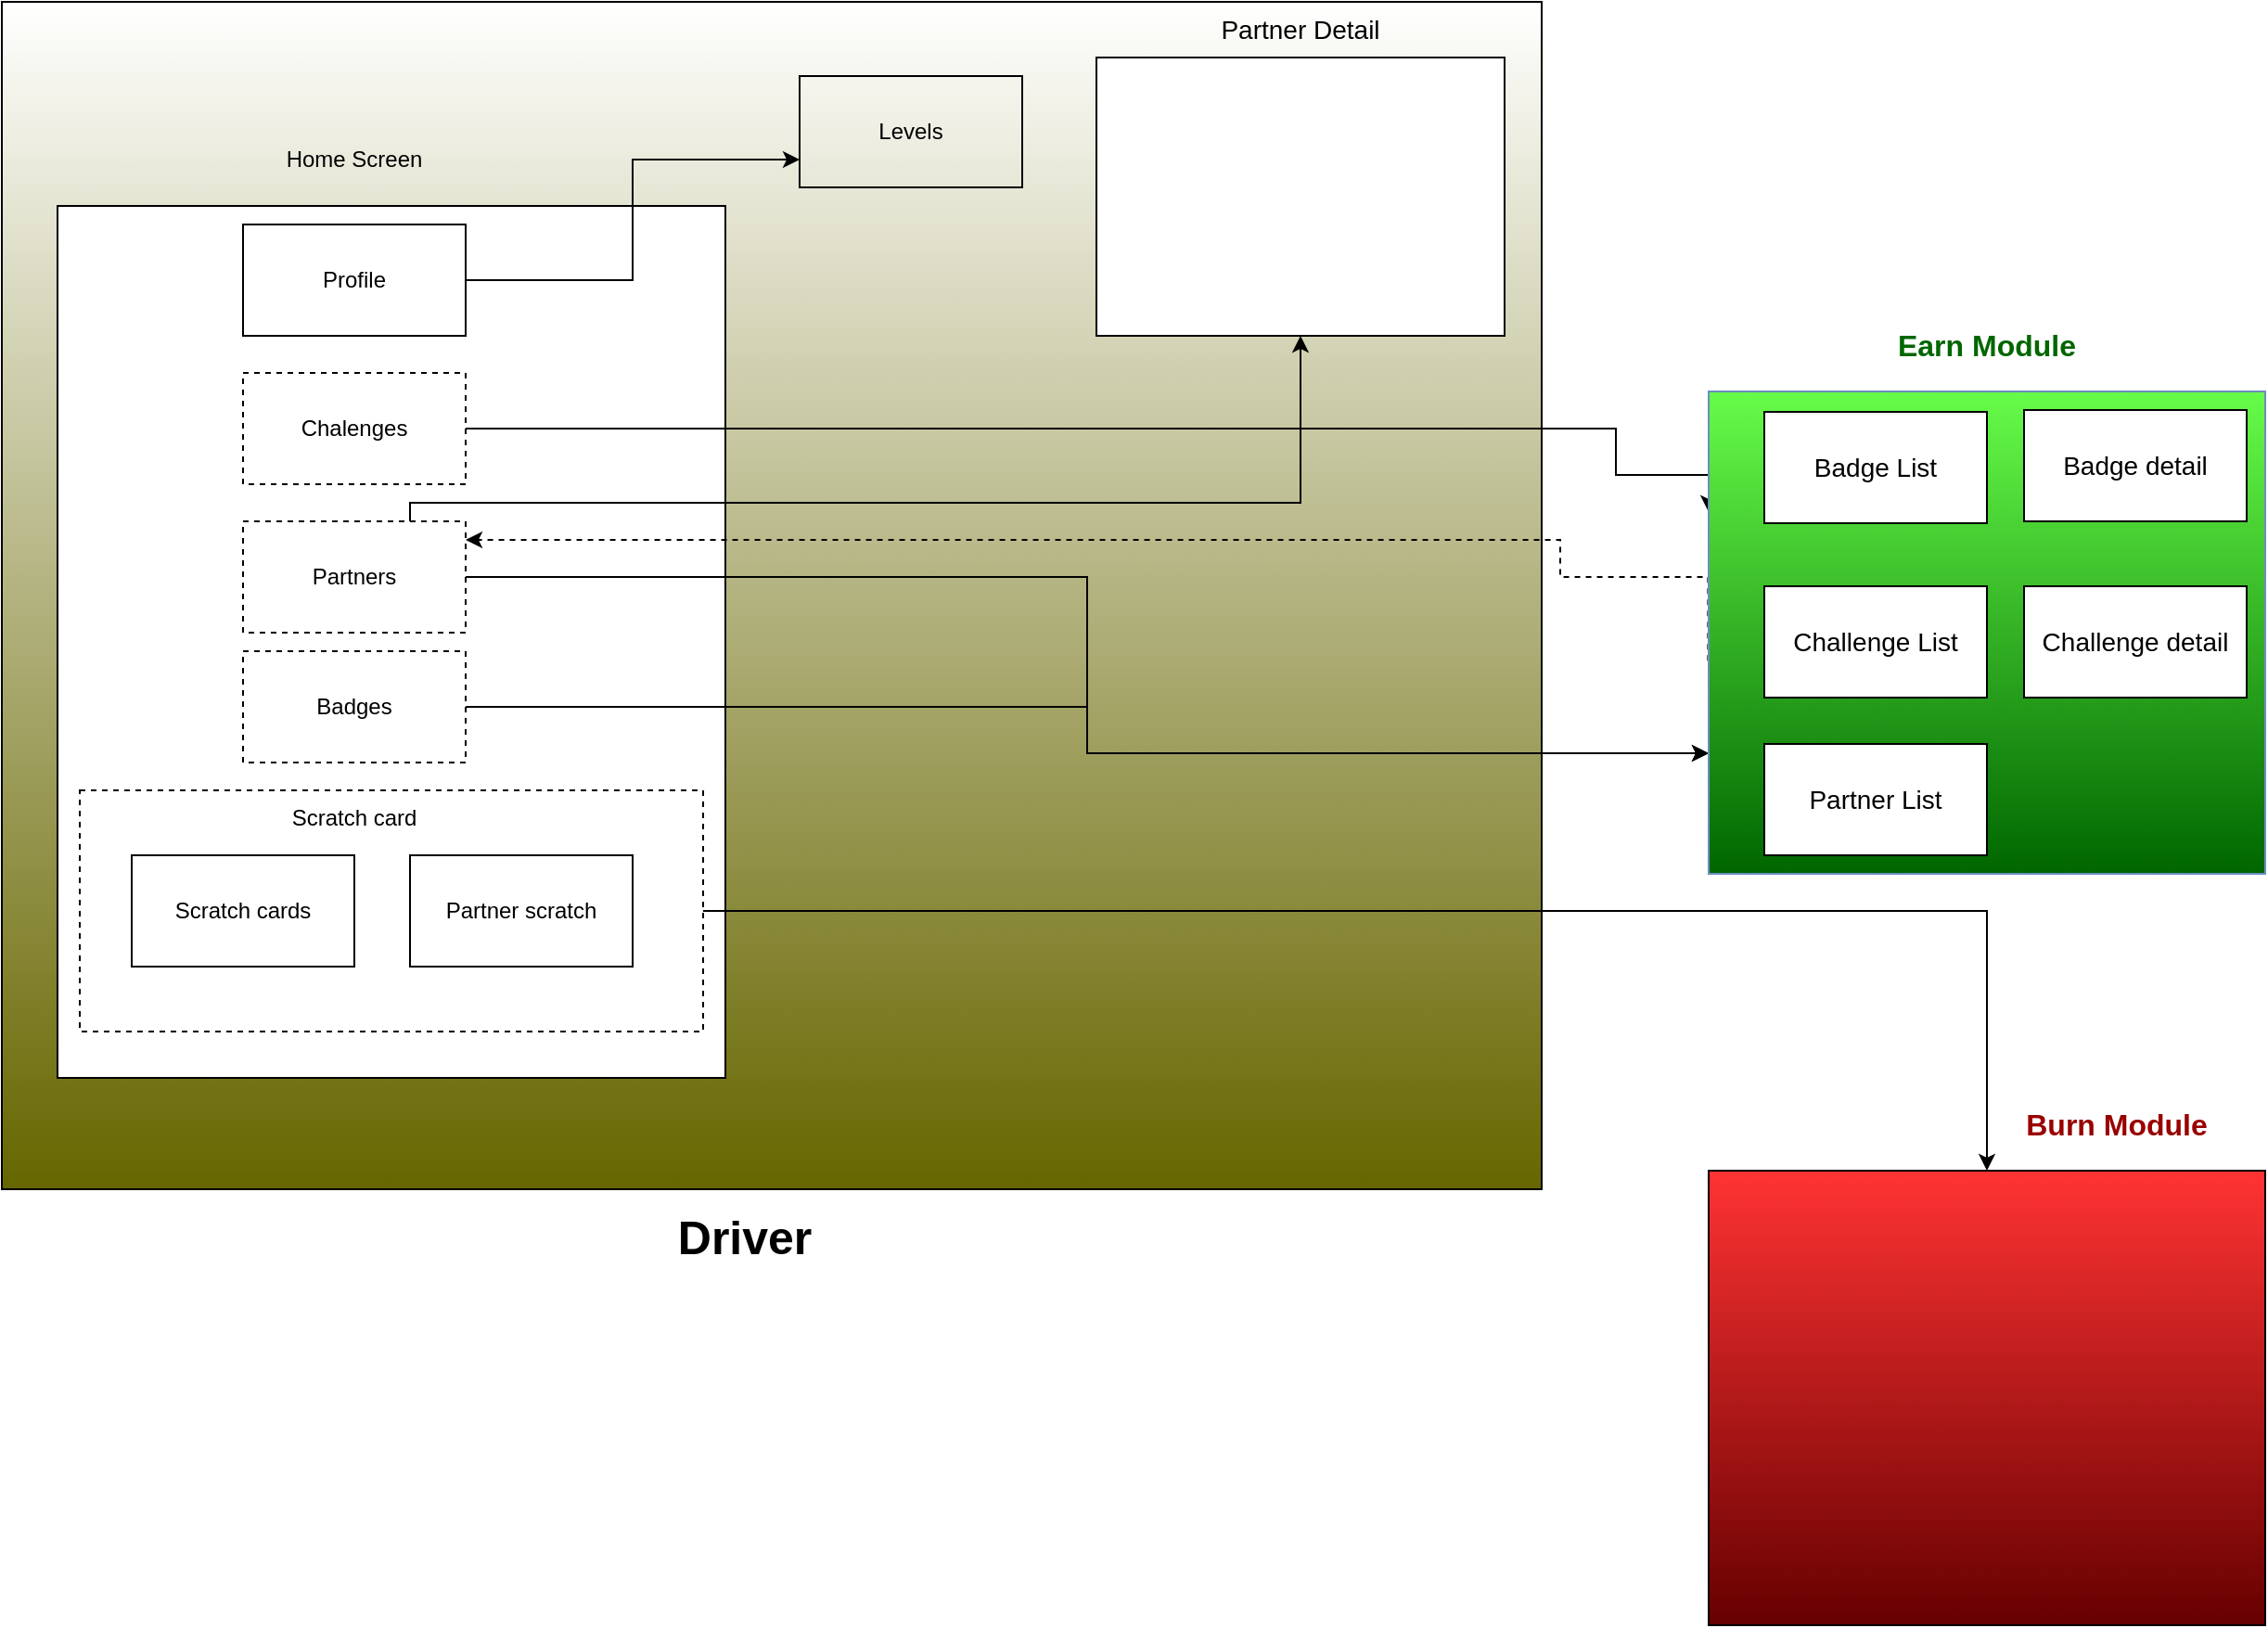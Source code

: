 <mxfile version="20.0.1" type="github">
  <diagram id="C5RBs43oDa-KdzZeNtuy" name="Page-1">
    <mxGraphModel dx="1186" dy="881" grid="1" gridSize="10" guides="1" tooltips="1" connect="1" arrows="1" fold="1" page="1" pageScale="1" pageWidth="827" pageHeight="1169" math="0" shadow="0">
      <root>
        <mxCell id="WIyWlLk6GJQsqaUBKTNV-0" />
        <mxCell id="WIyWlLk6GJQsqaUBKTNV-1" parent="WIyWlLk6GJQsqaUBKTNV-0" />
        <mxCell id="8gOTMGS7u2JTwowvSYQe-24" value="" style="rounded=0;whiteSpace=wrap;html=1;fontSize=16;fontColor=#990000;fillColor=default;gradientColor=#666600;" vertex="1" parent="WIyWlLk6GJQsqaUBKTNV-1">
          <mxGeometry x="10" y="10" width="830" height="640" as="geometry" />
        </mxCell>
        <mxCell id="8gOTMGS7u2JTwowvSYQe-0" value="" style="rounded=0;whiteSpace=wrap;html=1;" vertex="1" parent="WIyWlLk6GJQsqaUBKTNV-1">
          <mxGeometry x="40" y="120" width="360" height="470" as="geometry" />
        </mxCell>
        <mxCell id="8gOTMGS7u2JTwowvSYQe-18" style="edgeStyle=orthogonalEdgeStyle;rounded=0;orthogonalLoop=1;jettySize=auto;html=1;entryX=0;entryY=0.75;entryDx=0;entryDy=0;fontSize=16;fontColor=#006600;" edge="1" parent="WIyWlLk6GJQsqaUBKTNV-1" source="8gOTMGS7u2JTwowvSYQe-1" target="8gOTMGS7u2JTwowvSYQe-9">
          <mxGeometry relative="1" as="geometry" />
        </mxCell>
        <mxCell id="8gOTMGS7u2JTwowvSYQe-1" value="Profile" style="rounded=0;whiteSpace=wrap;html=1;" vertex="1" parent="WIyWlLk6GJQsqaUBKTNV-1">
          <mxGeometry x="140" y="130" width="120" height="60" as="geometry" />
        </mxCell>
        <mxCell id="8gOTMGS7u2JTwowvSYQe-21" style="edgeStyle=orthogonalEdgeStyle;rounded=0;orthogonalLoop=1;jettySize=auto;html=1;entryX=0;entryY=0.25;entryDx=0;entryDy=0;fontSize=16;fontColor=#006600;" edge="1" parent="WIyWlLk6GJQsqaUBKTNV-1" source="8gOTMGS7u2JTwowvSYQe-2" target="8gOTMGS7u2JTwowvSYQe-11">
          <mxGeometry relative="1" as="geometry">
            <Array as="points">
              <mxPoint x="880" y="240" />
              <mxPoint x="880" y="265" />
            </Array>
          </mxGeometry>
        </mxCell>
        <mxCell id="8gOTMGS7u2JTwowvSYQe-2" value="Chalenges" style="rounded=0;whiteSpace=wrap;html=1;dashed=1;" vertex="1" parent="WIyWlLk6GJQsqaUBKTNV-1">
          <mxGeometry x="140" y="210" width="120" height="60" as="geometry" />
        </mxCell>
        <mxCell id="8gOTMGS7u2JTwowvSYQe-28" style="edgeStyle=orthogonalEdgeStyle;rounded=0;orthogonalLoop=1;jettySize=auto;html=1;fontSize=14;fontColor=#000000;entryX=0;entryY=0.75;entryDx=0;entryDy=0;" edge="1" parent="WIyWlLk6GJQsqaUBKTNV-1" source="8gOTMGS7u2JTwowvSYQe-3" target="8gOTMGS7u2JTwowvSYQe-11">
          <mxGeometry relative="1" as="geometry">
            <mxPoint x="760" y="310" as="targetPoint" />
          </mxGeometry>
        </mxCell>
        <mxCell id="8gOTMGS7u2JTwowvSYQe-3" value="Badges" style="rounded=0;whiteSpace=wrap;html=1;dashed=1;" vertex="1" parent="WIyWlLk6GJQsqaUBKTNV-1">
          <mxGeometry x="140" y="360" width="120" height="60" as="geometry" />
        </mxCell>
        <mxCell id="8gOTMGS7u2JTwowvSYQe-16" style="edgeStyle=orthogonalEdgeStyle;rounded=0;orthogonalLoop=1;jettySize=auto;html=1;fontSize=16;fontColor=#FFF4F0;" edge="1" parent="WIyWlLk6GJQsqaUBKTNV-1" source="8gOTMGS7u2JTwowvSYQe-6" target="8gOTMGS7u2JTwowvSYQe-15">
          <mxGeometry relative="1" as="geometry" />
        </mxCell>
        <mxCell id="8gOTMGS7u2JTwowvSYQe-6" value="" style="rounded=0;whiteSpace=wrap;html=1;fillColor=none;dashed=1;" vertex="1" parent="WIyWlLk6GJQsqaUBKTNV-1">
          <mxGeometry x="52" y="435" width="336" height="130" as="geometry" />
        </mxCell>
        <mxCell id="8gOTMGS7u2JTwowvSYQe-4" value="Scratch cards" style="rounded=0;whiteSpace=wrap;html=1;" vertex="1" parent="WIyWlLk6GJQsqaUBKTNV-1">
          <mxGeometry x="80" y="470" width="120" height="60" as="geometry" />
        </mxCell>
        <mxCell id="8gOTMGS7u2JTwowvSYQe-5" value="Partner scratch" style="rounded=0;whiteSpace=wrap;html=1;" vertex="1" parent="WIyWlLk6GJQsqaUBKTNV-1">
          <mxGeometry x="230" y="470" width="120" height="60" as="geometry" />
        </mxCell>
        <mxCell id="8gOTMGS7u2JTwowvSYQe-7" value="Scratch card" style="text;html=1;strokeColor=none;fillColor=none;align=center;verticalAlign=middle;whiteSpace=wrap;rounded=0;dashed=1;" vertex="1" parent="WIyWlLk6GJQsqaUBKTNV-1">
          <mxGeometry x="145" y="435" width="110" height="30" as="geometry" />
        </mxCell>
        <mxCell id="8gOTMGS7u2JTwowvSYQe-8" value="Home Screen" style="text;html=1;strokeColor=none;fillColor=none;align=center;verticalAlign=middle;whiteSpace=wrap;rounded=0;dashed=1;" vertex="1" parent="WIyWlLk6GJQsqaUBKTNV-1">
          <mxGeometry x="130" y="80" width="140" height="30" as="geometry" />
        </mxCell>
        <mxCell id="8gOTMGS7u2JTwowvSYQe-9" value="Levels" style="rounded=0;whiteSpace=wrap;html=1;fillColor=none;" vertex="1" parent="WIyWlLk6GJQsqaUBKTNV-1">
          <mxGeometry x="440" y="50" width="120" height="60" as="geometry" />
        </mxCell>
        <mxCell id="8gOTMGS7u2JTwowvSYQe-22" style="edgeStyle=orthogonalEdgeStyle;rounded=0;orthogonalLoop=1;jettySize=auto;html=1;exitX=1;exitY=0.5;exitDx=0;exitDy=0;entryX=0;entryY=0.75;entryDx=0;entryDy=0;fontSize=16;fontColor=#006600;" edge="1" parent="WIyWlLk6GJQsqaUBKTNV-1" source="8gOTMGS7u2JTwowvSYQe-10" target="8gOTMGS7u2JTwowvSYQe-11">
          <mxGeometry relative="1" as="geometry" />
        </mxCell>
        <mxCell id="8gOTMGS7u2JTwowvSYQe-34" style="edgeStyle=orthogonalEdgeStyle;rounded=0;orthogonalLoop=1;jettySize=auto;html=1;exitX=0.75;exitY=0;exitDx=0;exitDy=0;fontSize=14;fontColor=#000000;" edge="1" parent="WIyWlLk6GJQsqaUBKTNV-1" source="8gOTMGS7u2JTwowvSYQe-10" target="8gOTMGS7u2JTwowvSYQe-32">
          <mxGeometry relative="1" as="geometry">
            <Array as="points">
              <mxPoint x="230" y="280" />
              <mxPoint x="710" y="280" />
            </Array>
          </mxGeometry>
        </mxCell>
        <mxCell id="8gOTMGS7u2JTwowvSYQe-10" value="Partners" style="rounded=0;whiteSpace=wrap;html=1;dashed=1;fillColor=none;" vertex="1" parent="WIyWlLk6GJQsqaUBKTNV-1">
          <mxGeometry x="140" y="290" width="120" height="60" as="geometry" />
        </mxCell>
        <mxCell id="8gOTMGS7u2JTwowvSYQe-19" style="edgeStyle=orthogonalEdgeStyle;rounded=0;orthogonalLoop=1;jettySize=auto;html=1;fontSize=16;fontColor=#006600;dashed=1;exitX=-0.001;exitY=0.558;exitDx=0;exitDy=0;exitPerimeter=0;" edge="1" parent="WIyWlLk6GJQsqaUBKTNV-1" source="8gOTMGS7u2JTwowvSYQe-11">
          <mxGeometry relative="1" as="geometry">
            <mxPoint x="850" y="335" as="sourcePoint" />
            <mxPoint x="260" y="300" as="targetPoint" />
            <Array as="points">
              <mxPoint x="850" y="320" />
              <mxPoint x="850" y="300" />
              <mxPoint x="260" y="300" />
            </Array>
          </mxGeometry>
        </mxCell>
        <mxCell id="8gOTMGS7u2JTwowvSYQe-11" value="" style="rounded=0;whiteSpace=wrap;html=1;fillColor=#67FC49;strokeColor=#6c8ebf;gradientColor=#006600;" vertex="1" parent="WIyWlLk6GJQsqaUBKTNV-1">
          <mxGeometry x="930" y="220" width="300" height="260" as="geometry" />
        </mxCell>
        <mxCell id="8gOTMGS7u2JTwowvSYQe-15" value="" style="rounded=0;whiteSpace=wrap;html=1;fontSize=16;fontColor=#FFF4F0;fillColor=#FF3333;gradientColor=#660000;" vertex="1" parent="WIyWlLk6GJQsqaUBKTNV-1">
          <mxGeometry x="930" y="640" width="300" height="245" as="geometry" />
        </mxCell>
        <mxCell id="8gOTMGS7u2JTwowvSYQe-17" value="&lt;b&gt;&lt;font color=&quot;#006600&quot;&gt;Earn Module&lt;/font&gt;&lt;/b&gt;" style="text;html=1;strokeColor=none;fillColor=none;align=center;verticalAlign=middle;whiteSpace=wrap;rounded=0;fontSize=16;fontColor=#FFF4F0;" vertex="1" parent="WIyWlLk6GJQsqaUBKTNV-1">
          <mxGeometry x="1020" y="180" width="120" height="30" as="geometry" />
        </mxCell>
        <mxCell id="8gOTMGS7u2JTwowvSYQe-23" value="&lt;b style=&quot;caret-color: rgb(255, 244, 240);&quot;&gt;&lt;font color=&quot;#990000&quot;&gt;Burn Module&lt;/font&gt;&lt;/b&gt;" style="text;html=1;strokeColor=none;fillColor=none;align=center;verticalAlign=middle;whiteSpace=wrap;rounded=0;fontSize=16;fontColor=#006600;" vertex="1" parent="WIyWlLk6GJQsqaUBKTNV-1">
          <mxGeometry x="1090" y="600" width="120" height="30" as="geometry" />
        </mxCell>
        <mxCell id="8gOTMGS7u2JTwowvSYQe-25" value="&lt;font size=&quot;1&quot; color=&quot;#000000&quot;&gt;&lt;b style=&quot;font-size: 25px;&quot;&gt;Driver&amp;nbsp;&lt;/b&gt;&lt;/font&gt;" style="text;html=1;strokeColor=none;fillColor=none;align=center;verticalAlign=middle;whiteSpace=wrap;rounded=0;fontSize=16;fontColor=#990000;" vertex="1" parent="WIyWlLk6GJQsqaUBKTNV-1">
          <mxGeometry x="319" y="660" width="190" height="30" as="geometry" />
        </mxCell>
        <mxCell id="8gOTMGS7u2JTwowvSYQe-30" value="Badge detail" style="rounded=0;whiteSpace=wrap;html=1;fontSize=14;fontColor=#000000;fillColor=default;gradientColor=none;" vertex="1" parent="WIyWlLk6GJQsqaUBKTNV-1">
          <mxGeometry x="1100" y="230" width="120" height="60" as="geometry" />
        </mxCell>
        <mxCell id="8gOTMGS7u2JTwowvSYQe-32" value="" style="rounded=0;whiteSpace=wrap;html=1;fontSize=14;fontColor=#000000;fillColor=default;gradientColor=none;" vertex="1" parent="WIyWlLk6GJQsqaUBKTNV-1">
          <mxGeometry x="600" y="40" width="220" height="150" as="geometry" />
        </mxCell>
        <mxCell id="8gOTMGS7u2JTwowvSYQe-33" value="Partner Detail" style="text;html=1;strokeColor=none;fillColor=none;align=center;verticalAlign=middle;whiteSpace=wrap;rounded=0;fontSize=14;fontColor=#000000;" vertex="1" parent="WIyWlLk6GJQsqaUBKTNV-1">
          <mxGeometry x="660" y="10" width="100" height="30" as="geometry" />
        </mxCell>
        <mxCell id="8gOTMGS7u2JTwowvSYQe-35" value="Challenge detail" style="rounded=0;whiteSpace=wrap;html=1;fontSize=14;fontColor=#000000;fillColor=default;gradientColor=none;" vertex="1" parent="WIyWlLk6GJQsqaUBKTNV-1">
          <mxGeometry x="1100" y="325" width="120" height="60" as="geometry" />
        </mxCell>
        <mxCell id="8gOTMGS7u2JTwowvSYQe-36" value="Challenge List" style="rounded=0;whiteSpace=wrap;html=1;fontSize=14;fontColor=#000000;fillColor=default;gradientColor=none;" vertex="1" parent="WIyWlLk6GJQsqaUBKTNV-1">
          <mxGeometry x="960" y="325" width="120" height="60" as="geometry" />
        </mxCell>
        <mxCell id="8gOTMGS7u2JTwowvSYQe-37" value="Badge List" style="rounded=0;whiteSpace=wrap;html=1;fontSize=14;fontColor=#000000;fillColor=default;gradientColor=none;" vertex="1" parent="WIyWlLk6GJQsqaUBKTNV-1">
          <mxGeometry x="960" y="231" width="120" height="60" as="geometry" />
        </mxCell>
        <mxCell id="8gOTMGS7u2JTwowvSYQe-38" value="Partner List" style="rounded=0;whiteSpace=wrap;html=1;fontSize=14;fontColor=#000000;fillColor=default;gradientColor=none;" vertex="1" parent="WIyWlLk6GJQsqaUBKTNV-1">
          <mxGeometry x="960" y="410" width="120" height="60" as="geometry" />
        </mxCell>
      </root>
    </mxGraphModel>
  </diagram>
</mxfile>
